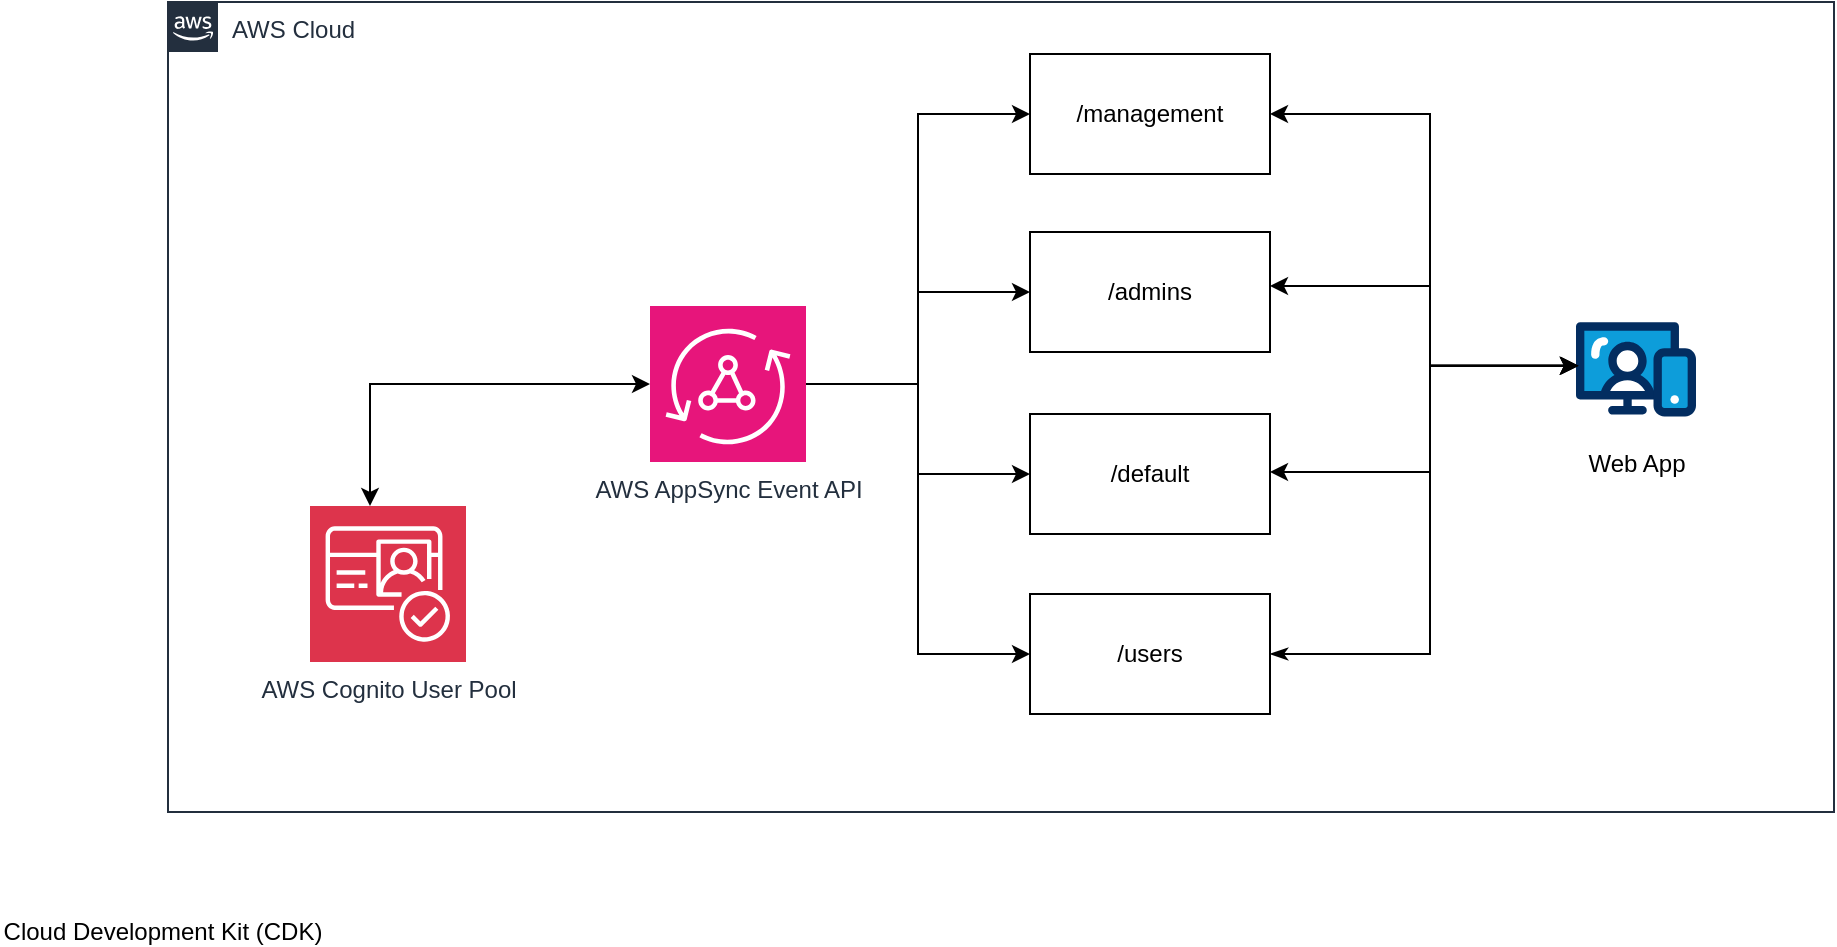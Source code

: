 <mxfile version="24.7.5" pages="2">
  <diagram name="appsync-events" id="QGMMA_F7Jk5TtGWb1Cc0">
    <mxGraphModel dx="1834" dy="1160" grid="0" gridSize="10" guides="0" tooltips="1" connect="1" arrows="1" fold="1" page="0" pageScale="1" pageWidth="850" pageHeight="1100" math="0" shadow="0">
      <root>
        <mxCell id="0" />
        <mxCell id="1" parent="0" />
        <mxCell id="w0T7KrEnA-miJxOrn4es-12" style="edgeStyle=orthogonalEdgeStyle;rounded=0;orthogonalLoop=1;jettySize=auto;html=1;entryX=0;entryY=0.5;entryDx=0;entryDy=0;" edge="1" parent="1" source="w0T7KrEnA-miJxOrn4es-1" target="w0T7KrEnA-miJxOrn4es-3">
          <mxGeometry relative="1" as="geometry" />
        </mxCell>
        <mxCell id="w0T7KrEnA-miJxOrn4es-13" style="edgeStyle=orthogonalEdgeStyle;rounded=0;orthogonalLoop=1;jettySize=auto;html=1;entryX=0;entryY=0.5;entryDx=0;entryDy=0;" edge="1" parent="1" source="w0T7KrEnA-miJxOrn4es-1" target="w0T7KrEnA-miJxOrn4es-4">
          <mxGeometry relative="1" as="geometry" />
        </mxCell>
        <mxCell id="w0T7KrEnA-miJxOrn4es-14" style="edgeStyle=orthogonalEdgeStyle;rounded=0;orthogonalLoop=1;jettySize=auto;html=1;" edge="1" parent="1" source="w0T7KrEnA-miJxOrn4es-1" target="w0T7KrEnA-miJxOrn4es-5">
          <mxGeometry relative="1" as="geometry" />
        </mxCell>
        <mxCell id="w0T7KrEnA-miJxOrn4es-15" style="edgeStyle=orthogonalEdgeStyle;rounded=0;orthogonalLoop=1;jettySize=auto;html=1;entryX=0;entryY=0.5;entryDx=0;entryDy=0;" edge="1" parent="1" source="w0T7KrEnA-miJxOrn4es-1" target="w0T7KrEnA-miJxOrn4es-11">
          <mxGeometry relative="1" as="geometry" />
        </mxCell>
        <mxCell id="w0T7KrEnA-miJxOrn4es-1" value="AWS AppSync Event API" style="sketch=0;points=[[0,0,0],[0.25,0,0],[0.5,0,0],[0.75,0,0],[1,0,0],[0,1,0],[0.25,1,0],[0.5,1,0],[0.75,1,0],[1,1,0],[0,0.25,0],[0,0.5,0],[0,0.75,0],[1,0.25,0],[1,0.5,0],[1,0.75,0]];outlineConnect=0;fontColor=#232F3E;fillColor=#E7157B;strokeColor=#ffffff;dashed=0;verticalLabelPosition=bottom;verticalAlign=top;align=center;html=1;fontSize=12;fontStyle=0;aspect=fixed;shape=mxgraph.aws4.resourceIcon;resIcon=mxgraph.aws4.appsync;" vertex="1" parent="1">
          <mxGeometry x="-70" y="90" width="78" height="78" as="geometry" />
        </mxCell>
        <mxCell id="w0T7KrEnA-miJxOrn4es-2" value="Web App" style="verticalLabelPosition=bottom;aspect=fixed;html=1;shape=mxgraph.salesforce.web;" vertex="1" parent="1">
          <mxGeometry x="393" y="98.0" width="60" height="47.4" as="geometry" />
        </mxCell>
        <mxCell id="w0T7KrEnA-miJxOrn4es-3" value="/management" style="rounded=0;whiteSpace=wrap;html=1;" vertex="1" parent="1">
          <mxGeometry x="120" y="-36" width="120" height="60" as="geometry" />
        </mxCell>
        <mxCell id="w0T7KrEnA-miJxOrn4es-4" value="/admins" style="rounded=0;whiteSpace=wrap;html=1;" vertex="1" parent="1">
          <mxGeometry x="120" y="53" width="120" height="60" as="geometry" />
        </mxCell>
        <mxCell id="w0T7KrEnA-miJxOrn4es-5" value="/default" style="rounded=0;whiteSpace=wrap;html=1;" vertex="1" parent="1">
          <mxGeometry x="120" y="144" width="120" height="60" as="geometry" />
        </mxCell>
        <mxCell id="w0T7KrEnA-miJxOrn4es-6" value="AWS Cognito User Pool" style="sketch=0;points=[[0,0,0],[0.25,0,0],[0.5,0,0],[0.75,0,0],[1,0,0],[0,1,0],[0.25,1,0],[0.5,1,0],[0.75,1,0],[1,1,0],[0,0.25,0],[0,0.5,0],[0,0.75,0],[1,0.25,0],[1,0.5,0],[1,0.75,0]];outlineConnect=0;fontColor=#232F3E;fillColor=#DD344C;strokeColor=#ffffff;dashed=0;verticalLabelPosition=bottom;verticalAlign=top;align=center;html=1;fontSize=12;fontStyle=0;aspect=fixed;shape=mxgraph.aws4.resourceIcon;resIcon=mxgraph.aws4.cognito;" vertex="1" parent="1">
          <mxGeometry x="-240" y="190" width="78" height="78" as="geometry" />
        </mxCell>
        <mxCell id="w0T7KrEnA-miJxOrn4es-9" value="" style="endArrow=classic;startArrow=classic;html=1;rounded=0;entryX=0;entryY=0.5;entryDx=0;entryDy=0;entryPerimeter=0;edgeStyle=orthogonalEdgeStyle;" edge="1" parent="1" source="w0T7KrEnA-miJxOrn4es-6" target="w0T7KrEnA-miJxOrn4es-1">
          <mxGeometry width="50" height="50" relative="1" as="geometry">
            <mxPoint x="-270" y="190" as="sourcePoint" />
            <mxPoint x="-220" y="140" as="targetPoint" />
            <Array as="points">
              <mxPoint x="-210" y="129" />
            </Array>
          </mxGeometry>
        </mxCell>
        <mxCell id="w0T7KrEnA-miJxOrn4es-11" value="/users" style="rounded=0;whiteSpace=wrap;html=1;" vertex="1" parent="1">
          <mxGeometry x="120" y="234" width="120" height="60" as="geometry" />
        </mxCell>
        <mxCell id="w0T7KrEnA-miJxOrn4es-23" style="edgeStyle=orthogonalEdgeStyle;rounded=0;orthogonalLoop=1;jettySize=auto;html=1;entryX=0.016;entryY=0.462;entryDx=0;entryDy=0;entryPerimeter=0;startArrow=classic;startFill=1;" edge="1" parent="1" source="w0T7KrEnA-miJxOrn4es-4" target="w0T7KrEnA-miJxOrn4es-2">
          <mxGeometry relative="1" as="geometry">
            <Array as="points">
              <mxPoint x="320" y="80" />
              <mxPoint x="320" y="120" />
            </Array>
          </mxGeometry>
        </mxCell>
        <mxCell id="w0T7KrEnA-miJxOrn4es-25" style="edgeStyle=orthogonalEdgeStyle;rounded=0;orthogonalLoop=1;jettySize=auto;html=1;entryX=0.024;entryY=0.462;entryDx=0;entryDy=0;entryPerimeter=0;startArrow=classic;startFill=1;" edge="1" parent="1" source="w0T7KrEnA-miJxOrn4es-5" target="w0T7KrEnA-miJxOrn4es-2">
          <mxGeometry relative="1" as="geometry">
            <Array as="points">
              <mxPoint x="320" y="173" />
              <mxPoint x="320" y="120" />
            </Array>
          </mxGeometry>
        </mxCell>
        <mxCell id="w0T7KrEnA-miJxOrn4es-26" style="edgeStyle=orthogonalEdgeStyle;rounded=0;orthogonalLoop=1;jettySize=auto;html=1;entryX=0.016;entryY=0.462;entryDx=0;entryDy=0;entryPerimeter=0;startArrow=classicThin;startFill=1;" edge="1" parent="1" source="w0T7KrEnA-miJxOrn4es-11" target="w0T7KrEnA-miJxOrn4es-2">
          <mxGeometry relative="1" as="geometry">
            <Array as="points">
              <mxPoint x="320" y="264" />
              <mxPoint x="320" y="120" />
            </Array>
          </mxGeometry>
        </mxCell>
        <mxCell id="w0T7KrEnA-miJxOrn4es-27" style="edgeStyle=orthogonalEdgeStyle;rounded=0;orthogonalLoop=1;jettySize=auto;html=1;entryX=0.016;entryY=0.462;entryDx=0;entryDy=0;entryPerimeter=0;startArrow=classic;startFill=1;" edge="1" parent="1" source="w0T7KrEnA-miJxOrn4es-3" target="w0T7KrEnA-miJxOrn4es-2">
          <mxGeometry relative="1" as="geometry">
            <Array as="points">
              <mxPoint x="320" y="-6" />
              <mxPoint x="320" y="120" />
            </Array>
          </mxGeometry>
        </mxCell>
        <mxCell id="-VBBbVQsQX0k4MkaLiW--1" value="AWS Cloud" style="points=[[0,0],[0.25,0],[0.5,0],[0.75,0],[1,0],[1,0.25],[1,0.5],[1,0.75],[1,1],[0.75,1],[0.5,1],[0.25,1],[0,1],[0,0.75],[0,0.5],[0,0.25]];outlineConnect=0;gradientColor=none;html=1;whiteSpace=wrap;fontSize=12;fontStyle=0;container=1;pointerEvents=0;collapsible=0;recursiveResize=0;shape=mxgraph.aws4.group;grIcon=mxgraph.aws4.group_aws_cloud_alt;strokeColor=#232F3E;fillColor=none;verticalAlign=top;align=left;spacingLeft=30;fontColor=#232F3E;dashed=0;" vertex="1" parent="1">
          <mxGeometry x="-311" y="-62" width="833" height="405" as="geometry" />
        </mxCell>
        <mxCell id="-VBBbVQsQX0k4MkaLiW--3" value="Cloud Development Kit (CDK)" style="shape=image;verticalLabelPosition=bottom;labelBackgroundColor=default;verticalAlign=top;aspect=fixed;imageAspect=0;image=https://miro.medium.com/v2/resize:fit:512/1*jJtxMgwr3HW-HHXIqj67Hw.png;" vertex="1" parent="1">
          <mxGeometry x="-353" y="310" width="79" height="79" as="geometry" />
        </mxCell>
      </root>
    </mxGraphModel>
  </diagram>
  <diagram id="n0VpJfprq0AG_ghXoLh9" name="ui-diagram">
    <mxGraphModel dx="1434" dy="760" grid="0" gridSize="10" guides="1" tooltips="1" connect="1" arrows="1" fold="1" page="1" pageScale="1" pageWidth="850" pageHeight="1100" math="0" shadow="0">
      <root>
        <mxCell id="0" />
        <mxCell id="1" parent="0" />
        <mxCell id="b-uKMrWckcqzrHL4iNG9-10" value="AWS Cloud" style="points=[[0,0],[0.25,0],[0.5,0],[0.75,0],[1,0],[1,0.25],[1,0.5],[1,0.75],[1,1],[0.75,1],[0.5,1],[0.25,1],[0,1],[0,0.75],[0,0.5],[0,0.25]];outlineConnect=0;gradientColor=none;html=1;whiteSpace=wrap;fontSize=12;fontStyle=0;container=1;pointerEvents=0;collapsible=0;recursiveResize=0;shape=mxgraph.aws4.group;grIcon=mxgraph.aws4.group_aws_cloud_alt;strokeColor=#232F3E;fillColor=none;verticalAlign=top;align=left;spacingLeft=30;fontColor=#232F3E;dashed=0;" vertex="1" parent="1">
          <mxGeometry x="120" y="182" width="595" height="289" as="geometry" />
        </mxCell>
        <mxCell id="b-uKMrWckcqzrHL4iNG9-4" value="CloudFront Distribution" style="sketch=0;points=[[0,0,0],[0.25,0,0],[0.5,0,0],[0.75,0,0],[1,0,0],[0,1,0],[0.25,1,0],[0.5,1,0],[0.75,1,0],[1,1,0],[0,0.25,0],[0,0.5,0],[0,0.75,0],[1,0.25,0],[1,0.5,0],[1,0.75,0]];outlineConnect=0;fontColor=#232F3E;fillColor=#8C4FFF;strokeColor=#ffffff;dashed=0;verticalLabelPosition=bottom;verticalAlign=top;align=center;html=1;fontSize=12;fontStyle=0;aspect=fixed;shape=mxgraph.aws4.resourceIcon;resIcon=mxgraph.aws4.cloudfront;" vertex="1" parent="b-uKMrWckcqzrHL4iNG9-10">
          <mxGeometry x="55" y="74" width="78" height="78" as="geometry" />
        </mxCell>
        <mxCell id="b-uKMrWckcqzrHL4iNG9-1" value="S3 Bucket" style="sketch=0;points=[[0,0,0],[0.25,0,0],[0.5,0,0],[0.75,0,0],[1,0,0],[0,1,0],[0.25,1,0],[0.5,1,0],[0.75,1,0],[1,1,0],[0,0.25,0],[0,0.5,0],[0,0.75,0],[1,0.25,0],[1,0.5,0],[1,0.75,0]];outlineConnect=0;fontColor=#232F3E;fillColor=#7AA116;strokeColor=#ffffff;dashed=0;verticalLabelPosition=bottom;verticalAlign=top;align=center;html=1;fontSize=12;fontStyle=0;aspect=fixed;shape=mxgraph.aws4.resourceIcon;resIcon=mxgraph.aws4.s3;" vertex="1" parent="b-uKMrWckcqzrHL4iNG9-10">
          <mxGeometry x="291" y="74" width="78" height="78" as="geometry" />
        </mxCell>
        <mxCell id="b-uKMrWckcqzrHL4iNG9-6" style="edgeStyle=orthogonalEdgeStyle;rounded=0;orthogonalLoop=1;jettySize=auto;html=1;" edge="1" parent="b-uKMrWckcqzrHL4iNG9-10" source="b-uKMrWckcqzrHL4iNG9-4" target="b-uKMrWckcqzrHL4iNG9-1">
          <mxGeometry relative="1" as="geometry" />
        </mxCell>
        <mxCell id="b-uKMrWckcqzrHL4iNG9-7" value="Origin Access Control" style="edgeLabel;html=1;align=center;verticalAlign=middle;resizable=0;points=[];" vertex="1" connectable="0" parent="b-uKMrWckcqzrHL4iNG9-6">
          <mxGeometry x="-0.129" y="-3" relative="1" as="geometry">
            <mxPoint x="9" y="7" as="offset" />
          </mxGeometry>
        </mxCell>
        <mxCell id="b-uKMrWckcqzrHL4iNG9-2" value="&lt;div&gt;UI Static Files&lt;/div&gt;&lt;div&gt;/....&lt;/div&gt;/index.html" style="rounded=0;whiteSpace=wrap;html=1;align=left;" vertex="1" parent="b-uKMrWckcqzrHL4iNG9-10">
          <mxGeometry x="431" y="176" width="120" height="60" as="geometry" />
        </mxCell>
        <mxCell id="b-uKMrWckcqzrHL4iNG9-3" style="edgeStyle=orthogonalEdgeStyle;rounded=0;orthogonalLoop=1;jettySize=auto;html=1;entryX=0;entryY=0.5;entryDx=0;entryDy=0;" edge="1" parent="b-uKMrWckcqzrHL4iNG9-10" source="b-uKMrWckcqzrHL4iNG9-1" target="b-uKMrWckcqzrHL4iNG9-2">
          <mxGeometry relative="1" as="geometry" />
        </mxCell>
        <mxCell id="b-uKMrWckcqzrHL4iNG9-11" value="Cloud Development Kit (CDK)" style="shape=image;verticalLabelPosition=bottom;labelBackgroundColor=default;verticalAlign=top;aspect=fixed;imageAspect=0;image=https://miro.medium.com/v2/resize:fit:512/1*jJtxMgwr3HW-HHXIqj67Hw.png;" vertex="1" parent="1">
          <mxGeometry x="78" y="438" width="79" height="79" as="geometry" />
        </mxCell>
      </root>
    </mxGraphModel>
  </diagram>
</mxfile>
